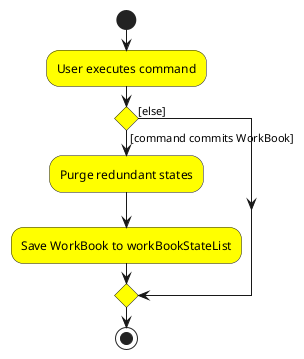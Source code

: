 @startuml

skinparam ActivityBackgroundColor yellow
start
:User executes command;

'Since the beta syntax does not support placing the condition outside the
'diamond we place it as the true branch instead.

if () then ([command commits WorkBook])
   :Purge redundant states;
   :Save WorkBook to workBookStateList;
else ([else])
endif
stop
@enduml
